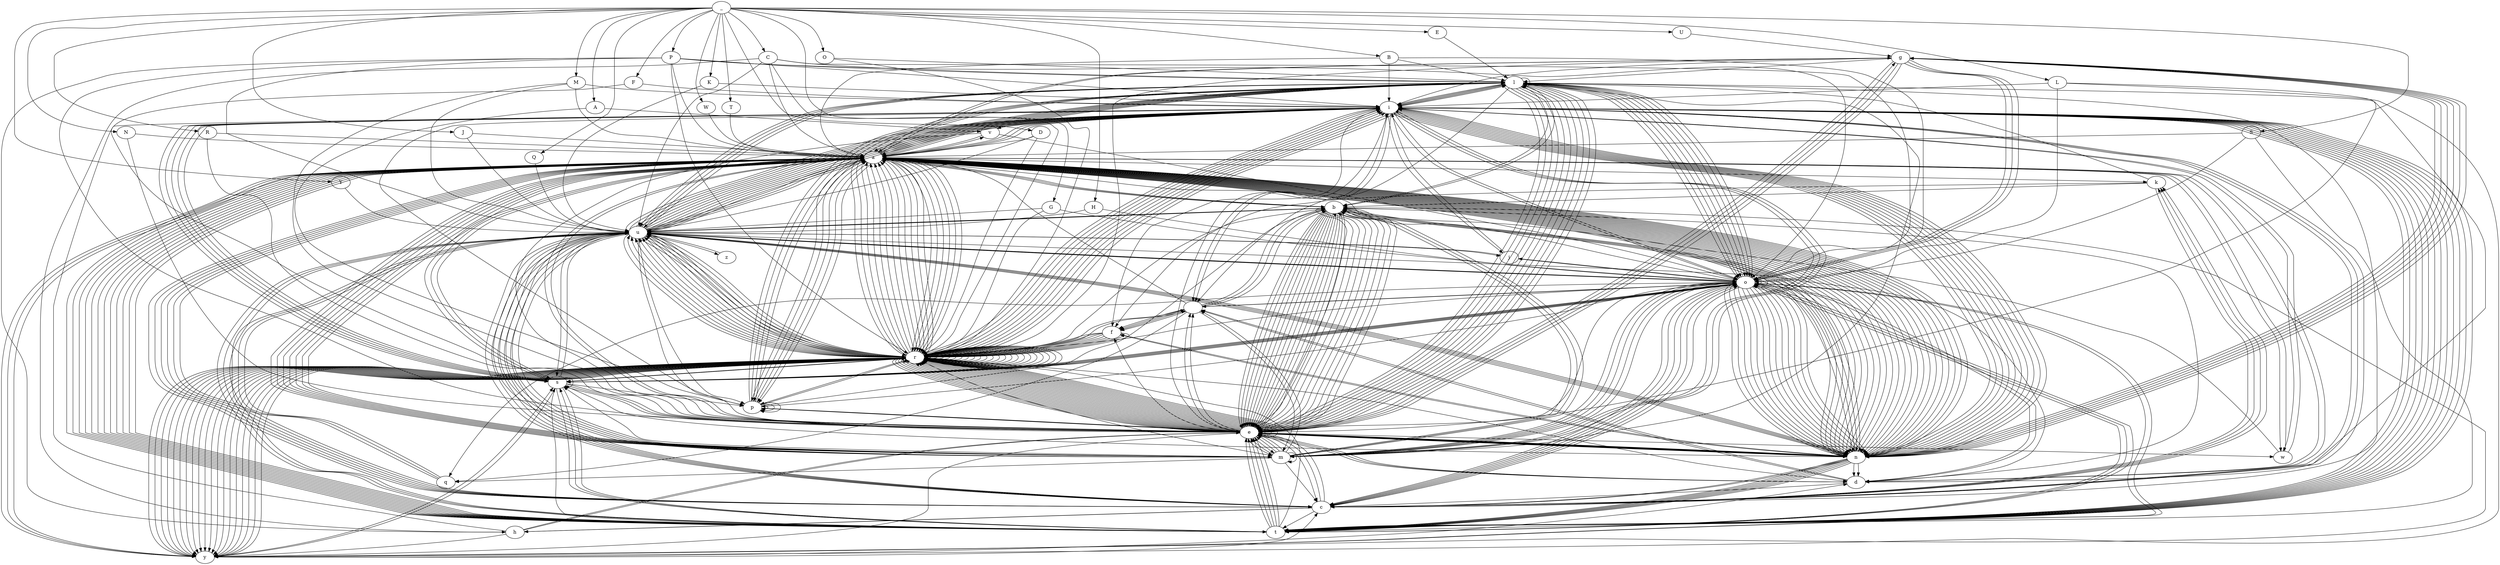 digraph trie {
    "_" -> "U";
    "U" -> "g";
    "g" -> "l";
    "l" -> "i";
    "i" -> " ";
    " " -> "f";
    "f" -> "r";
    "r" -> "u";
    "u" -> "i";
    "i" -> "t";
    "_" -> "C";
    "C" -> "a";
    "a" -> "n";
    "n" -> "t";
    "t" -> "a";
    "a" -> "l";
    "l" -> "o";
    "o" -> "u";
    "u" -> "p";
    "p" -> "e";
    "C" -> "h";
    "h" -> "e";
    "e" -> "r";
    "r" -> "i";
    "i" -> "m";
    "m" -> "o";
    "o" -> "y";
    "y" -> "a";
    "r" -> "r";
    "r" -> "y";
    "h" -> "i";
    "i" -> "c";
    "c" -> "o";
    "o" -> " ";
    " " -> "f";
    "f" -> "r";
    "r" -> "u";
    "u" -> "i";
    "i" -> "t";
    "C" -> "l";
    "l" -> "e";
    "e" -> "m";
    "m" -> "e";
    "e" -> "n";
    "n" -> "t";
    "t" -> "i";
    "i" -> "n";
    "n" -> "e";
    "l" -> "o";
    "o" -> "u";
    "u" -> "d";
    "d" -> "b";
    "b" -> "e";
    "e" -> "r";
    "r" -> "r";
    "r" -> "y";
    "C" -> "o";
    "o" -> "c";
    "c" -> "o";
    "o" -> "n";
    "n" -> "u";
    "u" -> "t";
    "C" -> "r";
    "r" -> "a";
    "a" -> "n";
    "n" -> "b";
    "b" -> "e";
    "e" -> "r";
    "r" -> "r";
    "r" -> "y";
    "C" -> "u";
    "u" -> "c";
    "c" -> "u";
    "u" -> "m";
    "m" -> "b";
    "b" -> "e";
    "e" -> "r";
    "u" -> "r";
    "r" -> "r";
    "r" -> "a";
    "a" -> "n";
    "n" -> "t";
    "u" -> "s";
    "s" -> "t";
    "t" -> "a";
    "a" -> "r";
    "r" -> "d";
    "d" -> " ";
    " " -> "a";
    "a" -> "p";
    "p" -> "p";
    "p" -> "l";
    "l" -> "e";
    "_" -> "F";
    "F" -> "e";
    "e" -> "i";
    "i" -> "j";
    "j" -> "o";
    "o" -> "a";
    "F" -> "i";
    "i" -> "g";
    "_" -> "H";
    "H" -> "o";
    "o" -> "n";
    "n" -> "e";
    "e" -> "y";
    "y" -> "b";
    "b" -> "e";
    "e" -> "r";
    "r" -> "r";
    "r" -> "y";
    "y" -> "d";
    "d" -> "e";
    "e" -> "w";
    "H" -> "u";
    "u" -> "c";
    "c" -> "k";
    "k" -> "l";
    "l" -> "e";
    "e" -> "b";
    "b" -> "e";
    "e" -> "r";
    "r" -> "r";
    "r" -> "y";
    "_" -> "L";
    "L" -> "e";
    "e" -> "m";
    "m" -> "o";
    "o" -> "n";
    "L" -> "i";
    "i" -> "m";
    "m" -> "e";
    "L" -> "o";
    "o" -> "n";
    "n" -> "g";
    "g" -> "a";
    "a" -> "n";
    "o" -> "q";
    "q" -> "u";
    "u" -> "a";
    "a" -> "t";
    "L" -> "y";
    "y" -> "c";
    "c" -> "h";
    "h" -> "e";
    "e" -> "e";
    "_" -> "P";
    "P" -> "u";
    "u" -> "r";
    "r" -> "p";
    "p" -> "l";
    "l" -> "e";
    "e" -> " ";
    " " -> "m";
    "m" -> "a";
    "a" -> "n";
    "n" -> "g";
    "g" -> "o";
    "o" -> "s";
    "s" -> "t";
    "t" -> "e";
    "e" -> "e";
    "e" -> "n";
    "P" -> "a";
    "a" -> "p";
    "p" -> "a";
    "a" -> "y";
    "y" -> "a";
    "a" -> "s";
    "s" -> "s";
    "s" -> "i";
    "i" -> "o";
    "o" -> "n";
    "n" -> "f";
    "f" -> "r";
    "r" -> "u";
    "u" -> "i";
    "i" -> "t";
    "P" -> "e";
    "e" -> "a";
    "a" -> "c";
    "c" -> "h";
    "a" -> "r";
    "e" -> "r";
    "r" -> "s";
    "s" -> "i";
    "i" -> "m";
    "m" -> "m";
    "m" -> "o";
    "o" -> "n";
    "P" -> "h";
    "h" -> "y";
    "y" -> "s";
    "s" -> "a";
    "a" -> "l";
    "l" -> "i";
    "i" -> "s";
    "P" -> "i";
    "i" -> "n";
    "n" -> "e";
    "e" -> "a";
    "a" -> "p";
    "p" -> "p";
    "p" -> "l";
    "l" -> "e";
    "P" -> "l";
    "l" -> "a";
    "a" -> "n";
    "n" -> "t";
    "t" -> "a";
    "a" -> "i";
    "i" -> "n";
    "l" -> "u";
    "u" -> "m";
    "m" -> "c";
    "c" -> "o";
    "o" -> "t";
    "P" -> "o";
    "o" -> "m";
    "m" -> "e";
    "e" -> "g";
    "g" -> "r";
    "r" -> "a";
    "a" -> "n";
    "n" -> "a";
    "a" -> "t";
    "t" -> "e";
    "e" -> "l";
    "l" -> "o";
    "P" -> "r";
    "r" -> "u";
    "u" -> "n";
    "n" -> "e";
    "_" -> "S";
    "S" -> "a";
    "a" -> "l";
    "l" -> "a";
    "a" -> "k";
    "a" -> "l";
    "l" -> " ";
    " " -> "b";
    "b" -> "e";
    "e" -> "r";
    "r" -> "r";
    "r" -> "y";
    "l" -> "m";
    "m" -> "o";
    "o" -> "n";
    "n" -> "b";
    "b" -> "e";
    "e" -> "r";
    "r" -> "r";
    "r" -> "y";
    "a" -> "t";
    "t" -> "s";
    "s" -> "u";
    "u" -> "m";
    "m" -> "a";
    "S" -> "o";
    "o" -> "u";
    "u" -> "r";
    "r" -> "s";
    "s" -> "o";
    "o" -> "p";
    "o" -> "l";
    "l" -> "a";
    "a" -> "n";
    "n" -> "u";
    "u" -> "m";
    "m" -> " ";
    " " -> "q";
    "q" -> "u";
    "u" -> "i";
    "i" -> "t";
    "t" -> "o";
    "o" -> "e";
    "e" -> "n";
    "n" -> "s";
    "s" -> "e";
    "S" -> "t";
    "t" -> "a";
    "a" -> "r";
    "r" -> " ";
    " " -> "f";
    "f" -> "r";
    "r" -> "u";
    "u" -> "i";
    "i" -> "t";
    "t" -> "r";
    "r" -> "a";
    "a" -> "w";
    "w" -> "b";
    "b" -> "e";
    "e" -> "r";
    "r" -> "r";
    "r" -> "y";
    "_" -> "A";
    "A" -> "p";
    "p" -> "p";
    "p" -> "l";
    "l" -> "e";
    "p" -> "r";
    "r" -> "i";
    "i" -> "c";
    "c" -> "o";
    "o" -> "t";
    "A" -> "v";
    "v" -> "o";
    "o" -> "c";
    "c" -> "a";
    "a" -> "d";
    "d" -> "o";
    "_" -> "G";
    "G" -> "u";
    "u" -> "a";
    "a" -> "v";
    "v" -> "a";
    "G" -> "o";
    "o" -> "j";
    "j" -> "i";
    "i" -> " ";
    " " -> "b";
    "b" -> "e";
    "e" -> "r";
    "r" -> "r";
    "r" -> "y";
    "o" -> "o";
    "o" -> "s";
    "s" -> "e";
    "e" -> "b";
    "b" -> "e";
    "e" -> "r";
    "r" -> "r";
    "r" -> "y";
    "G" -> "r";
    "r" -> "a";
    "a" -> "p";
    "p" -> "e";
    "e" -> "f";
    "f" -> "r";
    "r" -> "u";
    "u" -> "i";
    "i" -> "t";
    "_" -> "W";
    "W" -> "a";
    "a" -> "t";
    "t" -> "e";
    "e" -> "r";
    "r" -> "m";
    "m" -> "e";
    "e" -> "l";
    "l" -> "o";
    "o" -> "n";
    "_" -> "Q";
    "Q" -> "u";
    "u" -> "i";
    "i" -> "n";
    "n" -> "c";
    "c" -> "e";
    "_" -> "Y";
    "Y" -> "u";
    "u" -> "z";
    "z" -> "u";
    "_" -> "D";
    "D" -> "r";
    "r" -> "a";
    "a" -> "g";
    "g" -> "o";
    "o" -> "n";
    "n" -> "f";
    "f" -> "r";
    "r" -> "u";
    "u" -> "i";
    "i" -> "t";
    "D" -> "u";
    "u" -> "r";
    "r" -> "i";
    "i" -> "a";
    "a" -> "n";
    "D" -> "a";
    "a" -> "m";
    "m" -> "s";
    "s" -> "o";
    "o" -> "n";
    "a" -> "t";
    "t" -> "e";
    "_" -> "E";
    "E" -> "l";
    "l" -> "d";
    "d" -> "e";
    "e" -> "r";
    "r" -> "b";
    "b" -> "e";
    "e" -> "r";
    "r" -> "r";
    "r" -> "y";
    "_" -> "K";
    "K" -> "i";
    "i" -> "w";
    "w" -> "a";
    "a" -> "n";
    "n" -> "o";
    "w" -> "i";
    "i" -> "f";
    "f" -> "r";
    "r" -> "u";
    "u" -> "i";
    "i" -> "t";
    "K" -> "u";
    "u" -> "m";
    "m" -> "q";
    "q" -> "u";
    "u" -> "a";
    "a" -> "t";
    "_" -> "M";
    "M" -> "a";
    "a" -> "r";
    "r" -> "i";
    "i" -> "o";
    "o" -> "n";
    "n" -> "b";
    "b" -> "e";
    "e" -> "r";
    "r" -> "r";
    "r" -> "y";
    "a" -> "n";
    "n" -> "d";
    "d" -> "a";
    "a" -> "r";
    "r" -> "i";
    "i" -> "n";
    "n" -> "e";
    "n" -> "g";
    "g" -> "o";
    "o" -> "s";
    "s" -> "t";
    "t" -> "e";
    "e" -> "e";
    "e" -> "n";
    "M" -> "e";
    "e" -> "l";
    "l" -> "o";
    "o" -> "n";
    "M" -> "i";
    "i" -> "r";
    "r" -> "a";
    "a" -> "c";
    "c" -> "l";
    "l" -> "e";
    "e" -> " ";
    " " -> "f";
    "f" -> "r";
    "r" -> "u";
    "u" -> "i";
    "i" -> "t";
    "M" -> "u";
    "u" -> "l";
    "l" -> "b";
    "b" -> "e";
    "e" -> "r";
    "r" -> "r";
    "r" -> "y";
    "_" -> "N";
    "N" -> "e";
    "e" -> "c";
    "c" -> "t";
    "t" -> "a";
    "a" -> "r";
    "r" -> "i";
    "i" -> "n";
    "n" -> "e";
    "N" -> "a";
    "a" -> "n";
    "n" -> "c";
    "c" -> "e";
    "_" -> "O";
    "O" -> "l";
    "l" -> "i";
    "i" -> "v";
    "v" -> "e";
    "O" -> "r";
    "r" -> "a";
    "a" -> "n";
    "n" -> "g";
    "g" -> "e";
    "_" -> "B";
    "B" -> "l";
    "l" -> "a";
    "a" -> "c";
    "c" -> "k";
    "k" -> "c";
    "c" -> "u";
    "u" -> "r";
    "r" -> "r";
    "r" -> "a";
    "a" -> "n";
    "n" -> "t";
    "k" -> "b";
    "b" -> "e";
    "e" -> "r";
    "r" -> "r";
    "r" -> "y";
    "l" -> "o";
    "o" -> "o";
    "o" -> "d";
    "d" -> " ";
    " " -> "o";
    "o" -> "r";
    "r" -> "a";
    "a" -> "n";
    "n" -> "g";
    "g" -> "e";
    "l" -> "u";
    "u" -> "e";
    "e" -> "b";
    "b" -> "e";
    "e" -> "r";
    "r" -> "r";
    "r" -> "y";
    "B" -> "o";
    "o" -> "y";
    "y" -> "s";
    "s" -> "e";
    "e" -> "n";
    "n" -> "b";
    "b" -> "e";
    "e" -> "r";
    "r" -> "r";
    "r" -> "y";
    "B" -> "a";
    "a" -> "n";
    "n" -> "a";
    "a" -> "n";
    "n" -> "a";
    "B" -> "i";
    "i" -> "l";
    "l" -> "b";
    "b" -> "e";
    "e" -> "r";
    "r" -> "r";
    "r" -> "y";
    "_" -> "J";
    "J" -> "a";
    "a" -> "b";
    "b" -> "u";
    "u" -> "t";
    "t" -> "i";
    "i" -> "c";
    "c" -> "a";
    "a" -> "b";
    "b" -> "a";
    "a" -> "c";
    "c" -> "k";
    "k" -> "f";
    "f" -> "r";
    "r" -> "u";
    "u" -> "i";
    "i" -> "t";
    "a" -> "m";
    "m" -> "b";
    "b" -> "u";
    "u" -> "l";
    "J" -> "u";
    "u" -> "j";
    "j" -> "u";
    "u" -> "b";
    "b" -> "e";
    "u" -> "n";
    "n" -> "i";
    "i" -> "p";
    "p" -> "e";
    "e" -> "r";
    "r" -> " ";
    " " -> "b";
    "b" -> "e";
    "e" -> "r";
    "r" -> "r";
    "r" -> "y";
    "_" -> "R";
    "R" -> "a";
    "a" -> "i";
    "i" -> "s";
    "s" -> "i";
    "i" -> "n";
    "a" -> "m";
    "m" -> "b";
    "b" -> "u";
    "u" -> "t";
    "t" -> "a";
    "a" -> "n";
    "a" -> "s";
    "s" -> "p";
    "p" -> "b";
    "b" -> "e";
    "e" -> "r";
    "r" -> "r";
    "r" -> "y";
    "R" -> "e";
    "e" -> "d";
    "d" -> "c";
    "c" -> "u";
    "u" -> "r";
    "r" -> "r";
    "r" -> "a";
    "a" -> "n";
    "n" -> "t";
    "_" -> "T";
    "T" -> "a";
    "a" -> "m";
    "m" -> "a";
    "a" -> "r";
    "r" -> "i";
    "i" -> "l";
    "l" -> "l";
    "l" -> "o";
    "i" -> "n";
    "n" -> "d";
    "a" -> "n";
    "n" -> "g";
    "g" -> "e";
    "e" -> "r";
    "r" -> "i";
    "i" -> "n";
    "n" -> "e";
}
